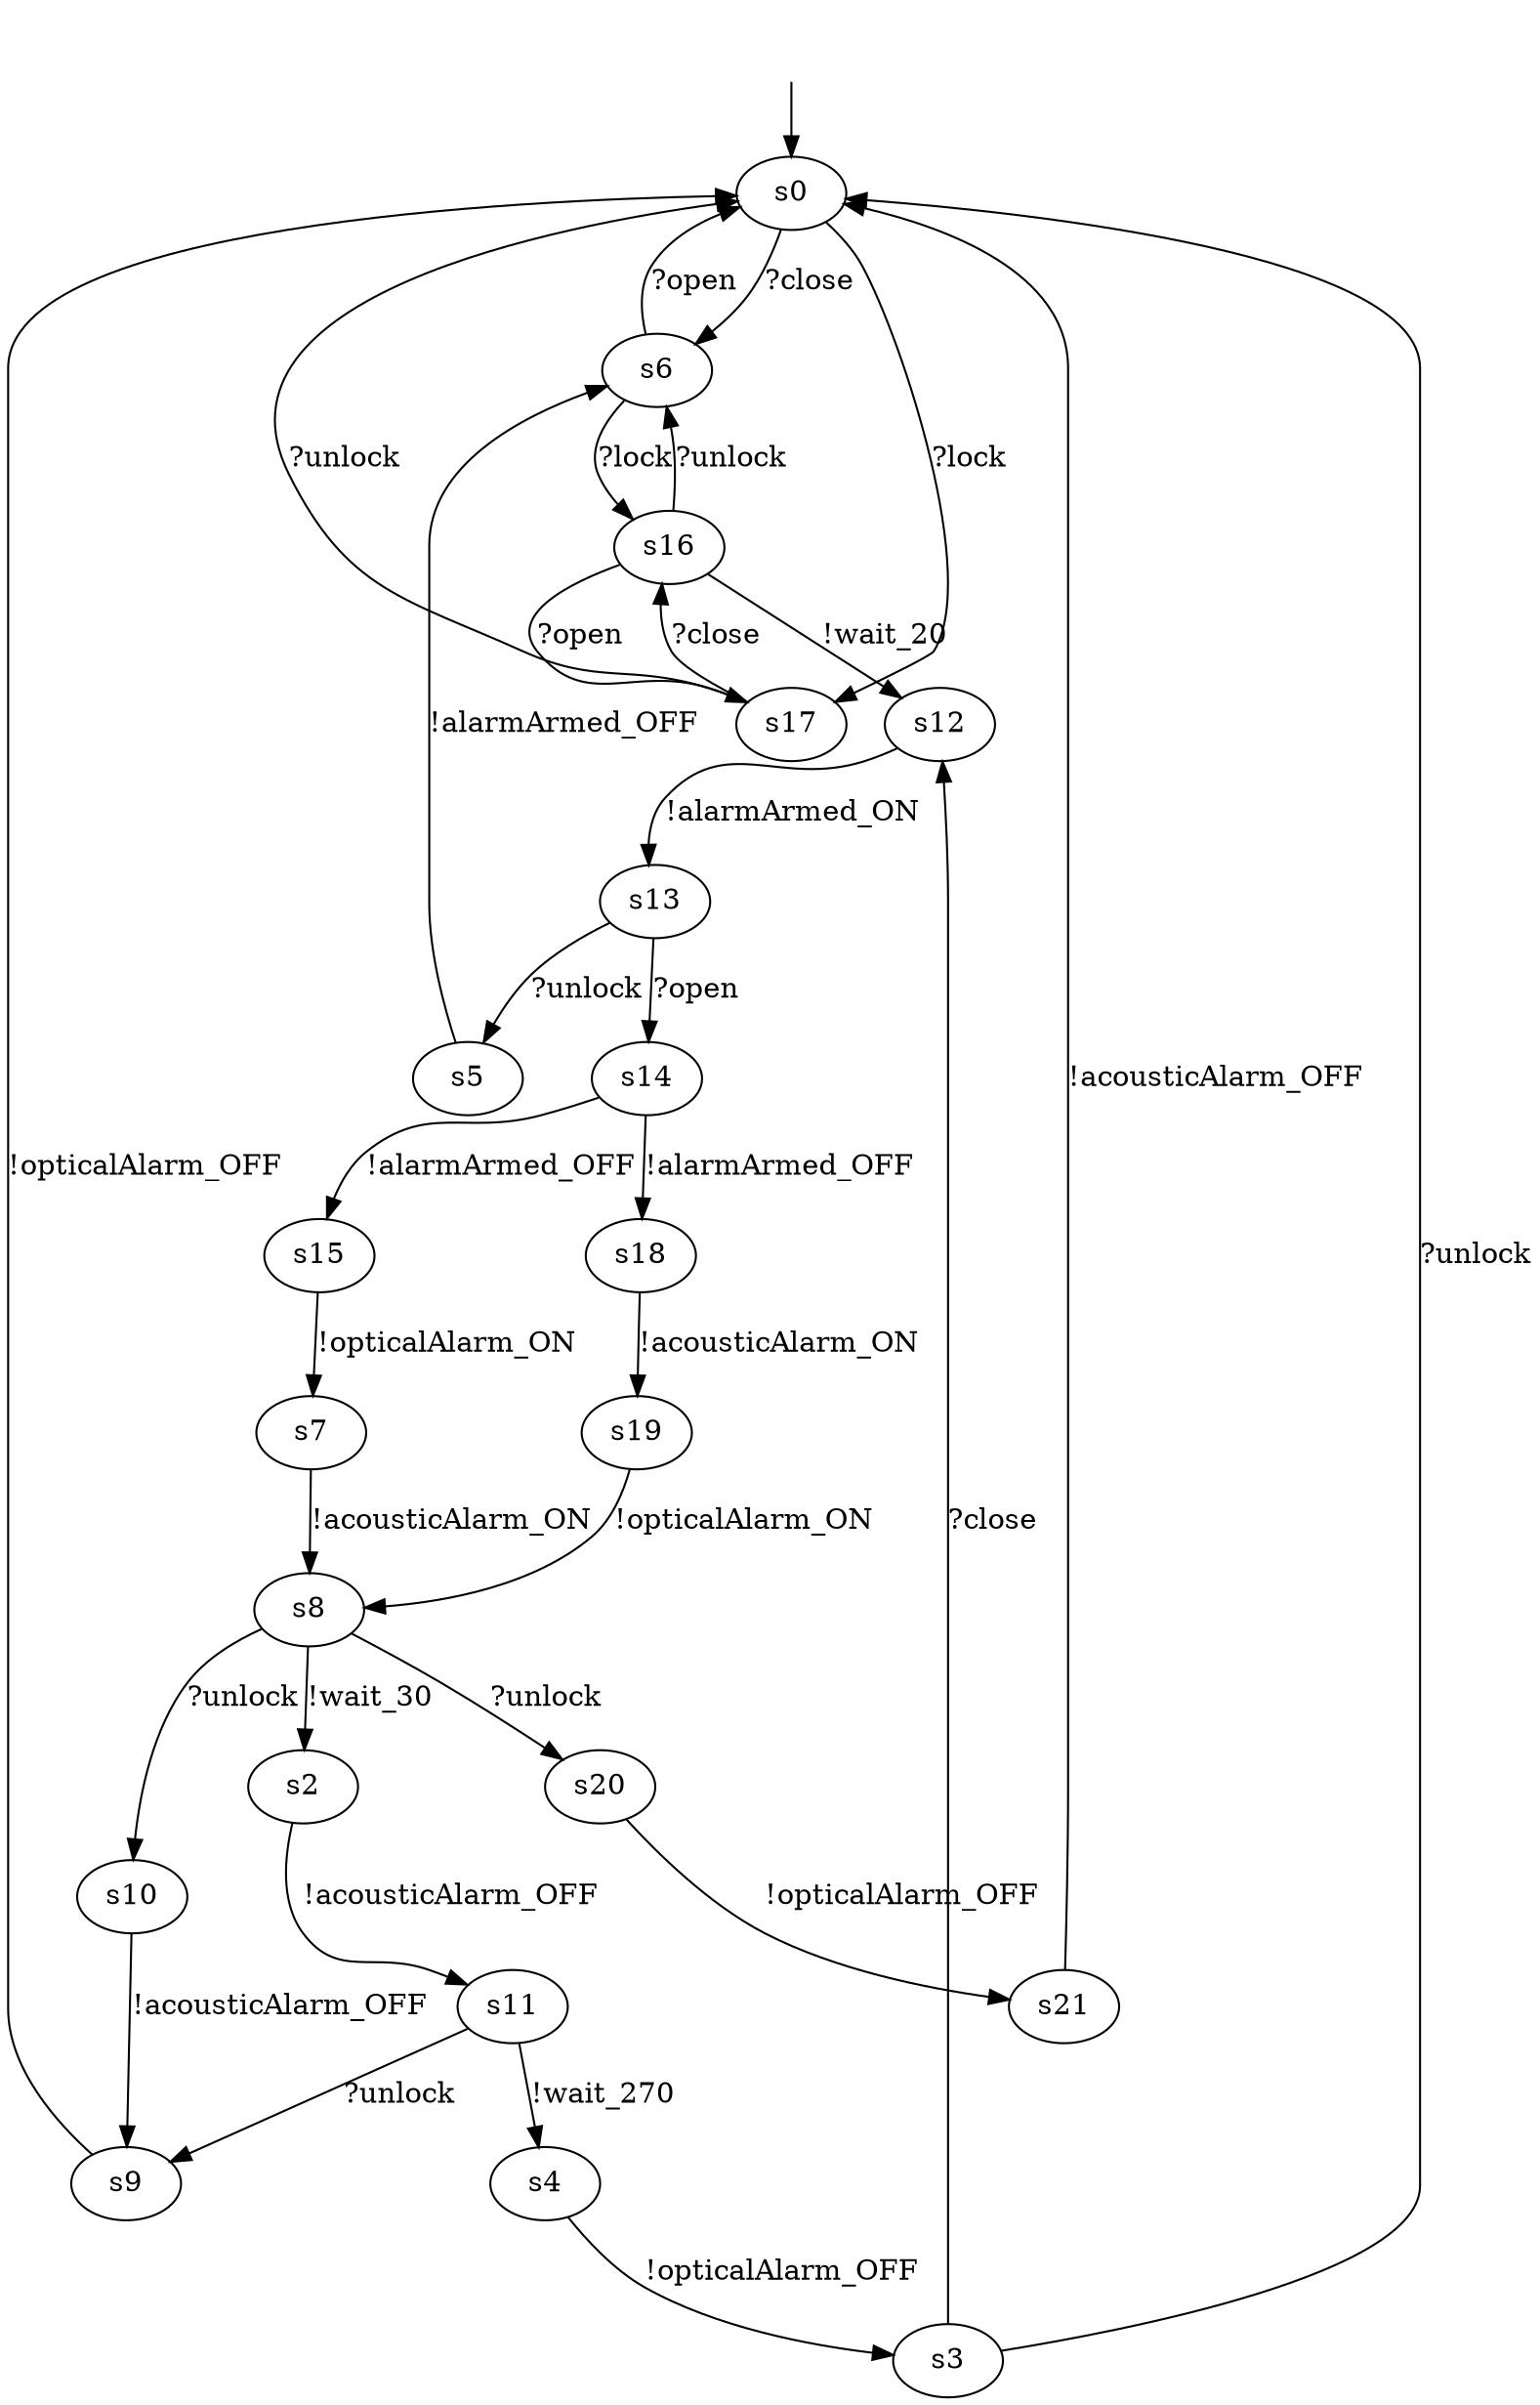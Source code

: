 digraph carAlarmSystem {
s0 [label=s0];
s2 [label=s2];
s3 [label=s3];
s4 [label=s4];
s5 [label=s5];
s6 [label=s6];
s16 [label=s16];
s17 [label=s17];
s7 [label=s7];
s8 [label=s8];
s9 [label=s9];
s9 [label=s9];
s10 [label=s10];
s11 [label=s11];
s12 [label=s12];
s13 [label=s13];
s14 [label=s14];
s15 [label=s15];
s18 [label=s18];
s19 [label=s19];
s20 [label=s20];
s21 [label=s21];


s0 -> s6  [label="?close"];
s0 -> s17  [label="?lock"];

s2 -> s11  [label="!acousticAlarm_OFF"];

s3 -> s0  [label="?unlock"];
s3 -> s12  [label="?close"];

s4 -> s3  [label="!opticalAlarm_OFF"];

s5 -> s6  [label="!alarmArmed_OFF"];

s6 -> s0  [label="?open"];
s6 -> s16  [label="?lock"];

s7 -> s8  [label="!acousticAlarm_ON"];

s8 -> s2  [label="!wait_30"];
s8 -> s10  [label="?unlock"];
s8 -> s20  [label="?unlock"];

s9 -> s0  [label="!opticalAlarm_OFF"];

s10 -> s9  [label="!acousticAlarm_OFF"];

s11 -> s4 [label="!wait_270"];
s11 -> s9  [label="?unlock"];

s12 -> s13  [label="!alarmArmed_ON"];

s13 -> s5  [label="?unlock"];
s13 -> s14  [label="?open"];

s14 -> s15  [label="!alarmArmed_OFF"];
s14 -> s18  [label="!alarmArmed_OFF"];

s15 -> s7  [label="!opticalAlarm_ON"];

s16 -> s6  [label="?unlock"];
s16 -> s12  [label="!wait_20"];
s16 -> s17  [label="?open"];

s17 -> s0  [label="?unlock"];
s17 -> s16  [label="?close"];

s18 -> s19  [label="!acousticAlarm_ON"];

s19 -> s8  [label="!opticalAlarm_ON"];

s20 -> s21  [label="!opticalAlarm_OFF"];

s21 -> s0  [label="!acousticAlarm_OFF"];

__start0 [label="", shape=none];
__start0 -> s0  [label=""];
}
